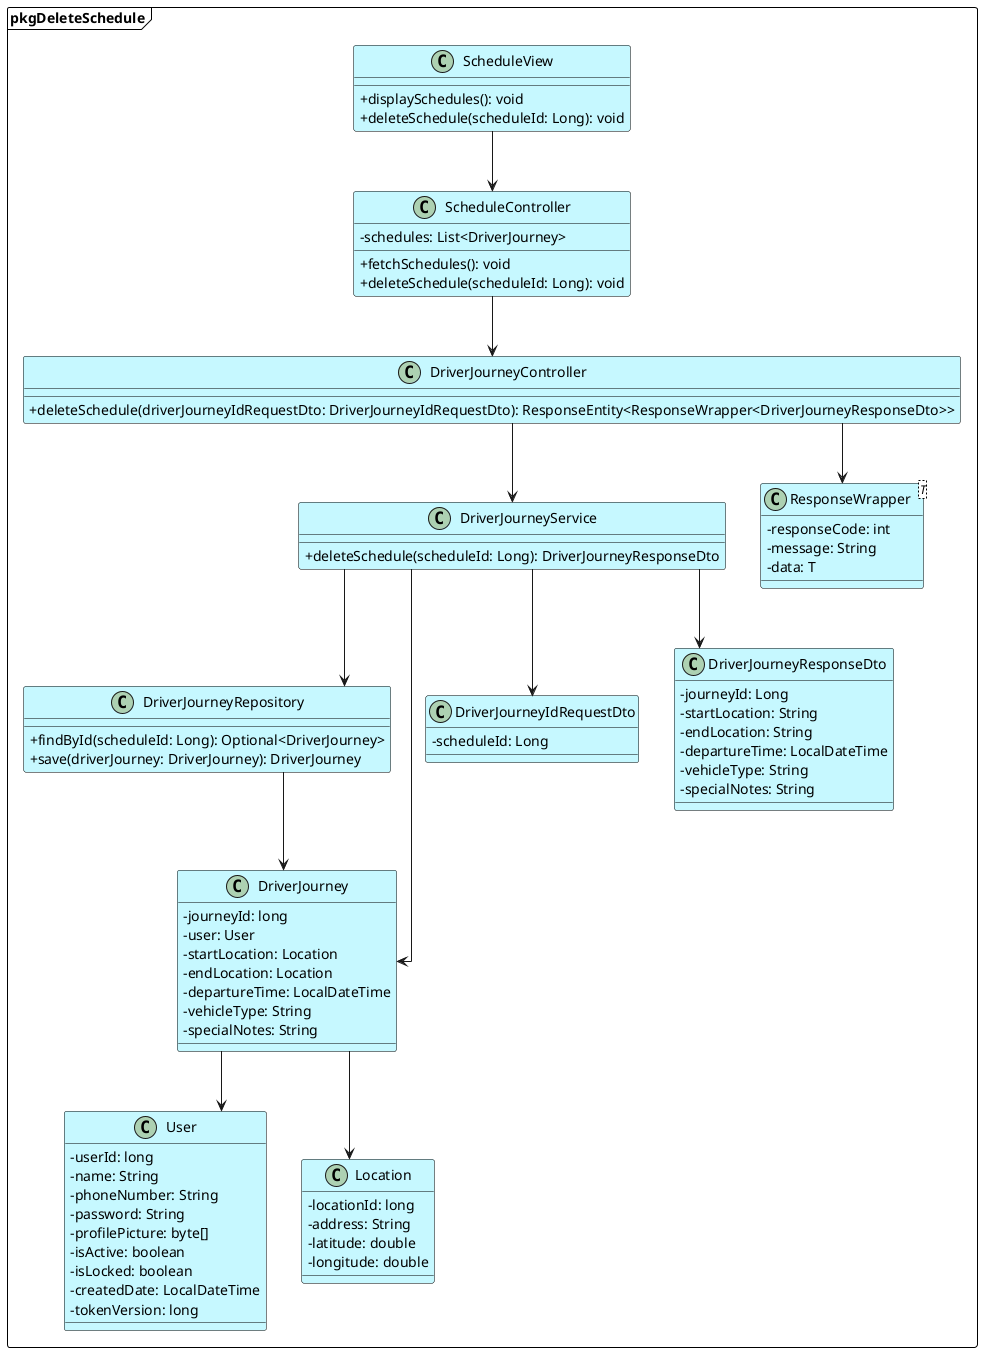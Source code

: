 @startuml DeleteSchedule
skinparam classAttributeIconSize 0
skinparam linetype ortho

skinparam BackgroundColor #ffffff
skinparam class {
    BackgroundColor #c6f8ff
    BorderColor #000000
}

skinparam package {
    BackgroundColor #ffffff
    BorderColor #000000
}

package pkgDeleteSchedule <<Frame>>{

 
        class ScheduleView {
            + displaySchedules(): void
            + deleteSchedule(scheduleId: Long): void
        }

        class ScheduleController {
            - schedules: List<DriverJourney>
            + fetchSchedules(): void
            + deleteSchedule(scheduleId: Long): void
        }
    
        class DriverJourneyController {
            + deleteSchedule(driverJourneyIdRequestDto: DriverJourneyIdRequestDto): ResponseEntity<ResponseWrapper<DriverJourneyResponseDto>>
        }
  
        class DriverJourneyService {
            + deleteSchedule(scheduleId: Long): DriverJourneyResponseDto
        }

        class DriverJourneyRepository {
            + findById(scheduleId: Long): Optional<DriverJourney>
            + save(driverJourney: DriverJourney): DriverJourney
        }
 
        class DriverJourneyIdRequestDto {
            - scheduleId: Long
        }

        class DriverJourneyResponseDto {
            - journeyId: Long
            - startLocation: String
            - endLocation: String
            - departureTime: LocalDateTime
            - vehicleType: String
            - specialNotes: String
        }

        class ResponseWrapper<T> {
            - responseCode: int
            - message: String
            - data: T
        }
 
        class DriverJourney {
            - journeyId: long
            - user: User
            - startLocation: Location
            - endLocation: Location
            - departureTime: LocalDateTime
            - vehicleType: String
            - specialNotes: String
        }

        class User {
            - userId: long
            - name: String
            - phoneNumber: String
            - password: String
            - profilePicture: byte[]
            - isActive: boolean
            - isLocked: boolean
            - createdDate: LocalDateTime
            - tokenVersion: long
        }

        class Location {
            - locationId: long
            - address: String
            - latitude: double
            - longitude: double
        }
    

    ScheduleView --> ScheduleController
    ScheduleController --> DriverJourneyController
    DriverJourneyController --> DriverJourneyService
    DriverJourneyService --> DriverJourneyRepository
    DriverJourneyService --> DriverJourneyIdRequestDto
    DriverJourneyService --> DriverJourneyResponseDto
    DriverJourneyController --> ResponseWrapper
    DriverJourneyService --> DriverJourney
    DriverJourneyRepository --> DriverJourney
    DriverJourney --> User
    DriverJourney --> Location

}

@enduml